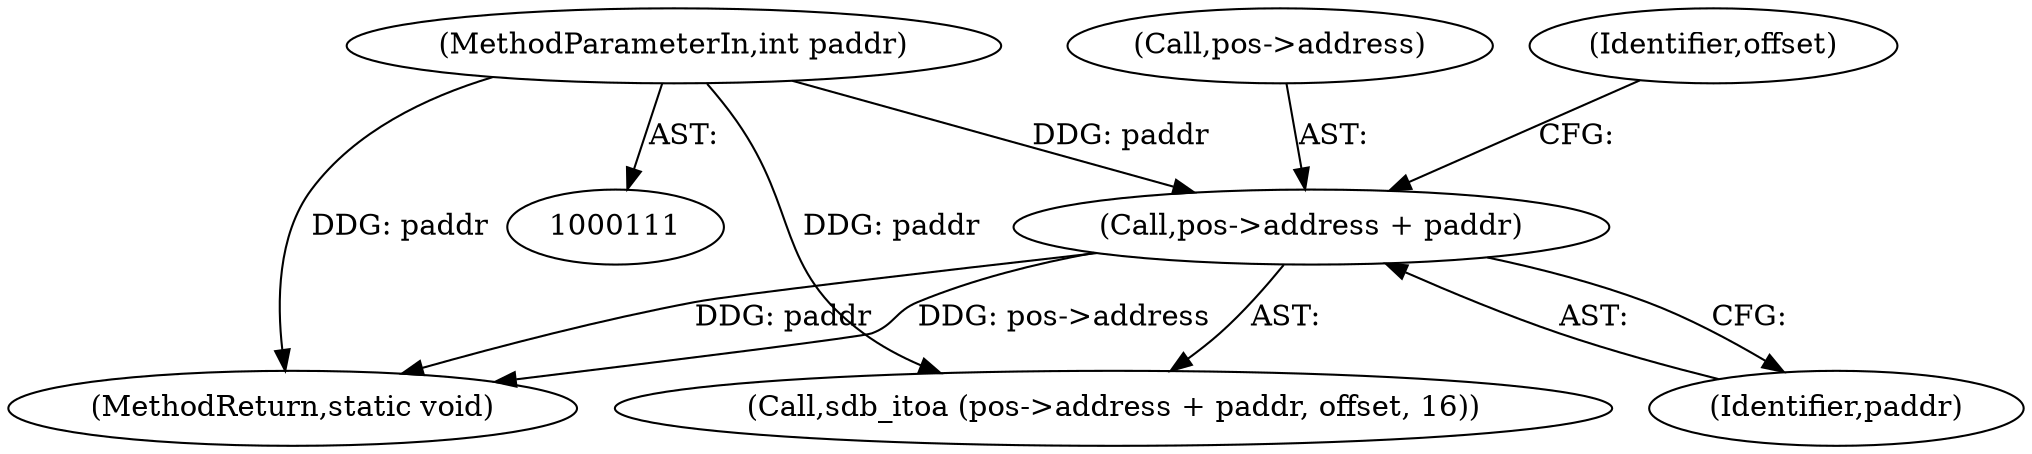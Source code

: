 digraph "0_radare2_252afb1cff9676f3ae1f341a28448bf2c8b6e308@pointer" {
"1001024" [label="(Call,pos->address + paddr)"];
"1000117" [label="(MethodParameterIn,int paddr)"];
"1001193" [label="(MethodReturn,static void)"];
"1001025" [label="(Call,pos->address)"];
"1001023" [label="(Call,sdb_itoa (pos->address + paddr, offset, 16))"];
"1001029" [label="(Identifier,offset)"];
"1001024" [label="(Call,pos->address + paddr)"];
"1001028" [label="(Identifier,paddr)"];
"1000117" [label="(MethodParameterIn,int paddr)"];
"1001024" -> "1001023"  [label="AST: "];
"1001024" -> "1001028"  [label="CFG: "];
"1001025" -> "1001024"  [label="AST: "];
"1001028" -> "1001024"  [label="AST: "];
"1001029" -> "1001024"  [label="CFG: "];
"1001024" -> "1001193"  [label="DDG: paddr"];
"1001024" -> "1001193"  [label="DDG: pos->address"];
"1000117" -> "1001024"  [label="DDG: paddr"];
"1000117" -> "1000111"  [label="AST: "];
"1000117" -> "1001193"  [label="DDG: paddr"];
"1000117" -> "1001023"  [label="DDG: paddr"];
}
